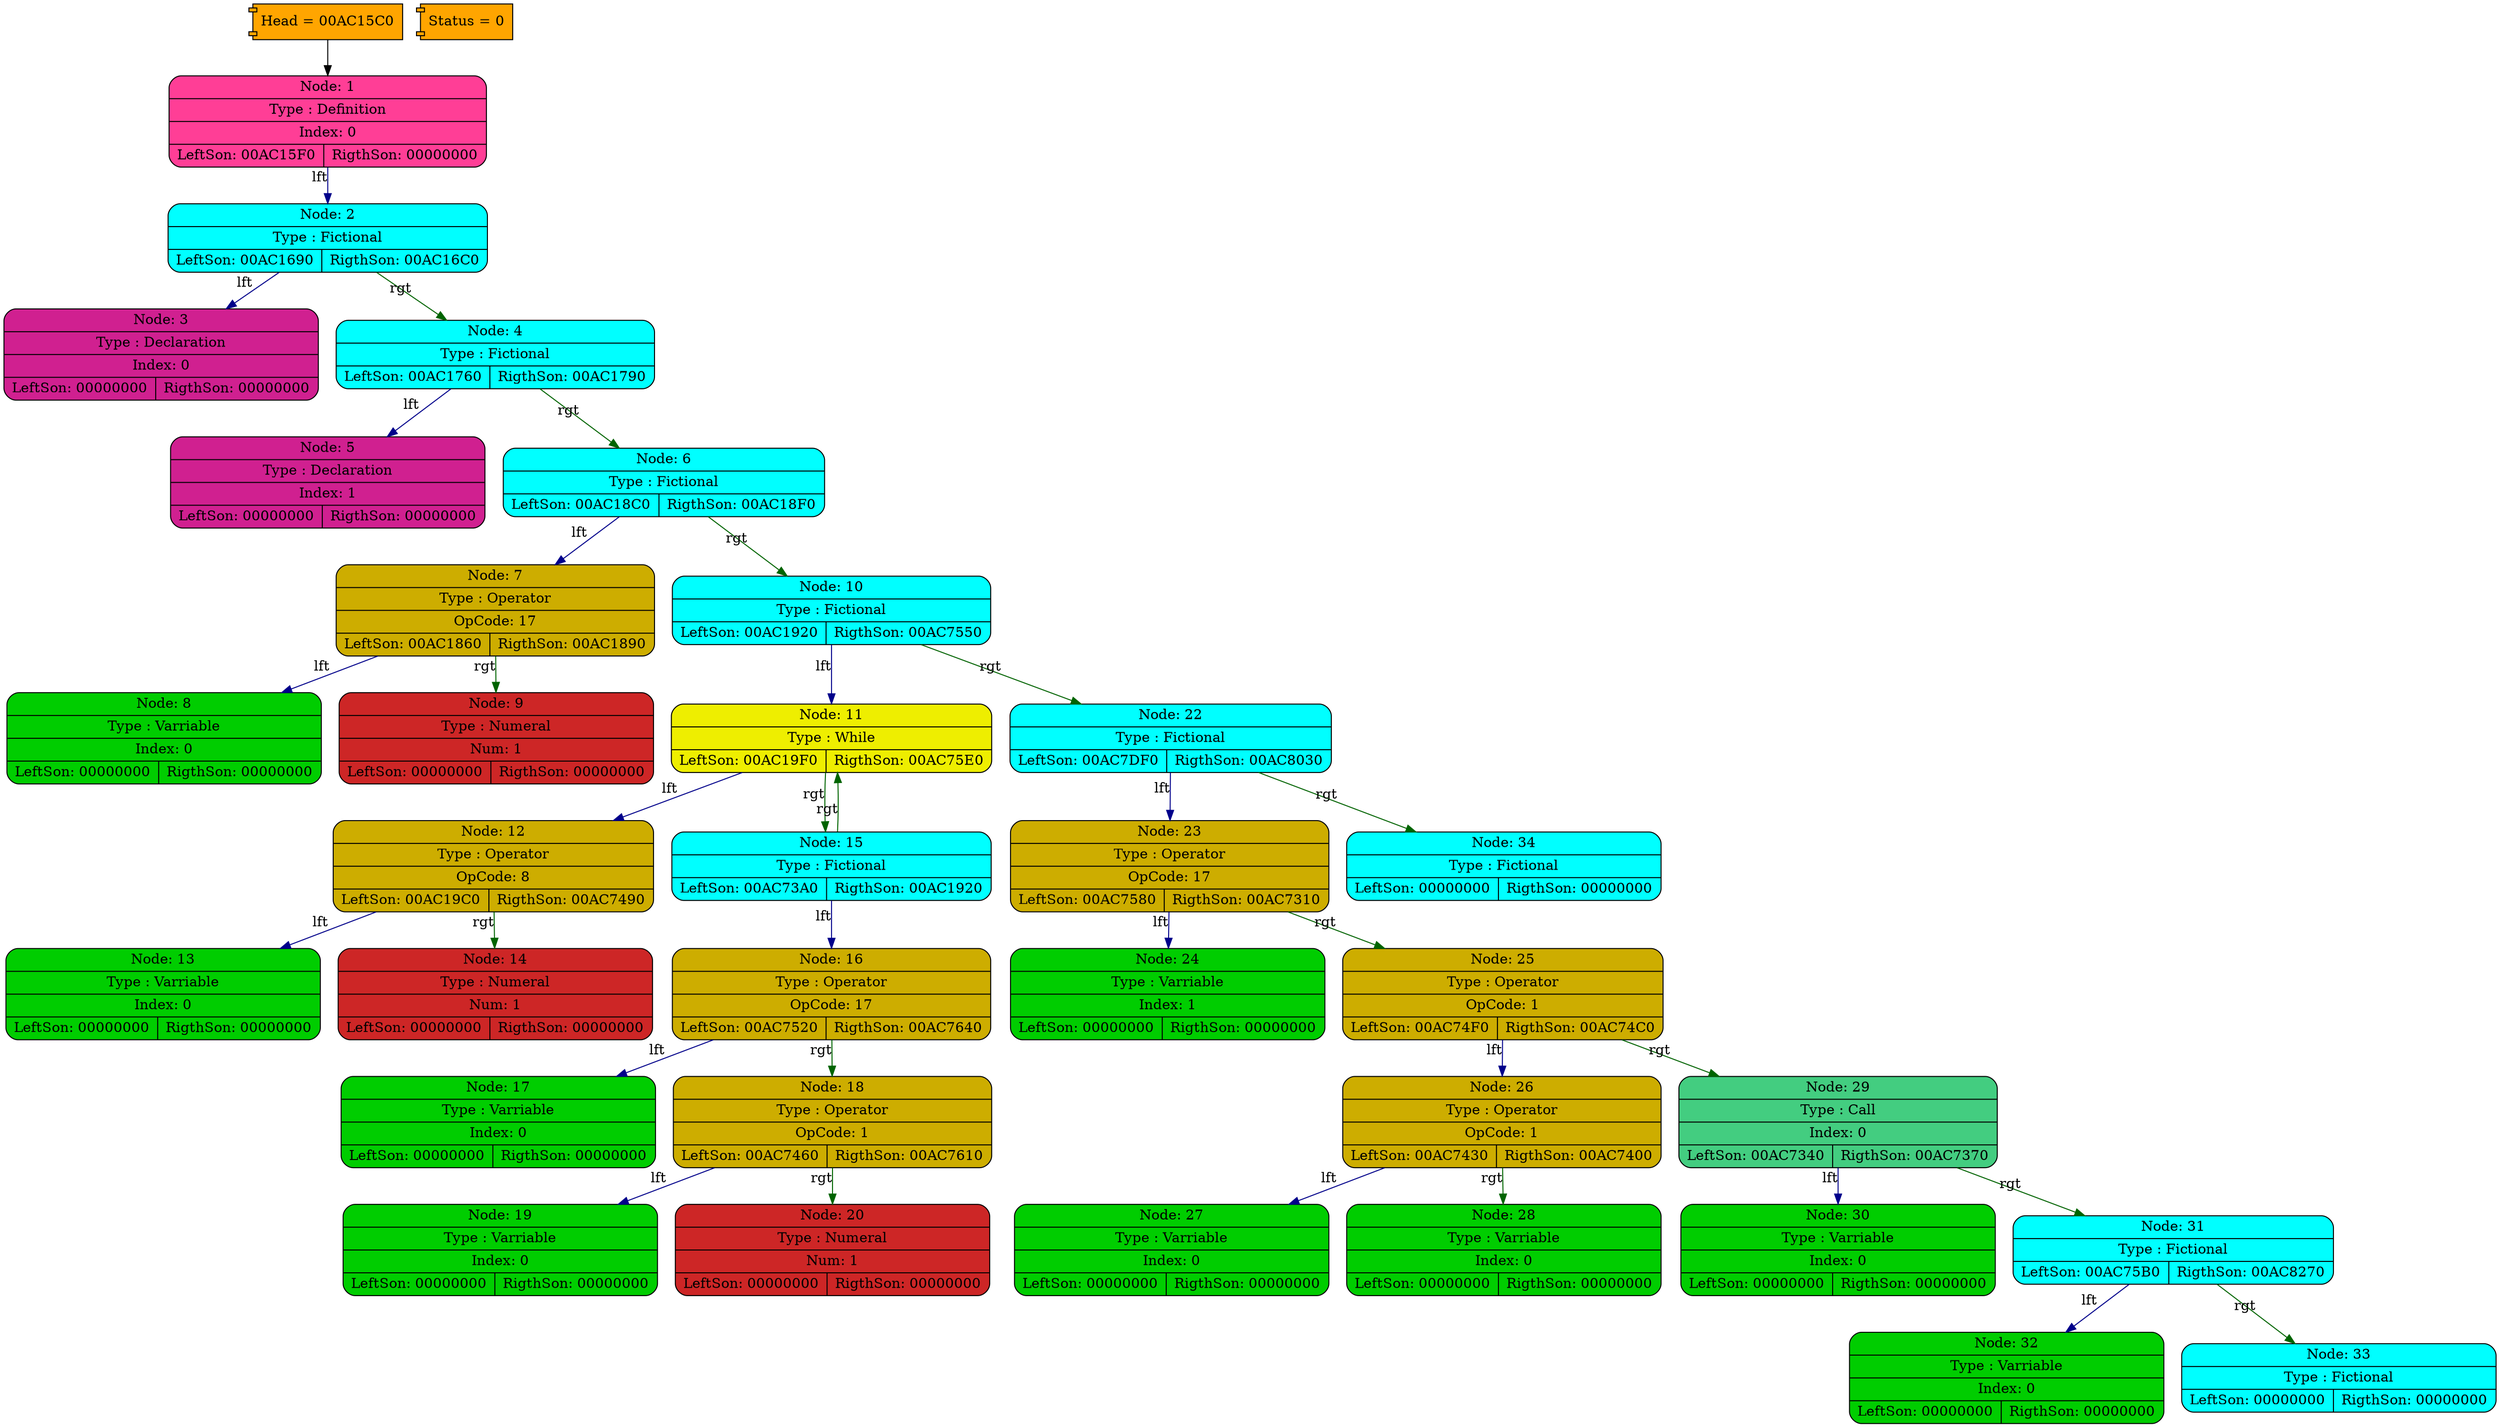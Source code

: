 digraph Tree {
   rankdir = TB;
   subgraph varriables {
       node[shape = component, style = filled, fillcolor = orange];
         Tree   [label = "Head = 00AC15C0"];
        Status  [label = "Status = 0"];
   }
   subgraph Nodes {
node1[shape = Mrecord, style = filled, fillcolor = violetred1, label = "{ Node: 1 | Type : Definition | Index: 0 |{ LeftSon: 00AC15F0 | RigthSon: 00000000} }" ];
       node1 -> node2[xlabel = "lft", color = "darkblue"];
node2[shape = Mrecord, style = filled, fillcolor = aqua, label = "{ Node: 2 | Type : Fictional |{ LeftSon: 00AC1690 | RigthSon: 00AC16C0} }" ];
       node2 -> node3[xlabel = "lft", color = "darkblue"];
node3[shape = Mrecord, style = filled, fillcolor = violetred, label = "{ Node: 3 | Type : Declaration | Index: 0 |{ LeftSon: 00000000 | RigthSon: 00000000} }" ];
       node2 -> node4[xlabel = "rgt", color = "darkgreen"];
node4[shape = Mrecord, style = filled, fillcolor = aqua, label = "{ Node: 4 | Type : Fictional |{ LeftSon: 00AC1760 | RigthSon: 00AC1790} }" ];
       node4 -> node5[xlabel = "lft", color = "darkblue"];
node5[shape = Mrecord, style = filled, fillcolor = violetred, label = "{ Node: 5 | Type : Declaration | Index: 1 |{ LeftSon: 00000000 | RigthSon: 00000000} }" ];
       node4 -> node6[xlabel = "rgt", color = "darkgreen"];
node6[shape = Mrecord, style = filled, fillcolor = aqua, label = "{ Node: 6 | Type : Fictional |{ LeftSon: 00AC18C0 | RigthSon: 00AC18F0} }" ];
       node6 -> node7[xlabel = "lft", color = "darkblue"];
node7[shape = Mrecord, style = filled, fillcolor = gold3, label = "{ Node: 7 | Type : Operator | OpCode: 17 |{ LeftSon: 00AC1860 | RigthSon: 00AC1890} }" ];
       node7 -> node8[xlabel = "lft", color = "darkblue"];
node8[shape = Mrecord, style = filled, fillcolor = green3, label = "{ Node: 8 | Type : Varriable | Index: 0 |{ LeftSon: 00000000 | RigthSon: 00000000} }" ];
       node7 -> node9[xlabel = "rgt", color = "darkgreen"];
node9[shape = Mrecord, style = filled, fillcolor = firebrick3, label = "{ Node: 9 | Type : Numeral | Num: 1 |{ LeftSon: 00000000 | RigthSon: 00000000} }" ];
       node6 -> node10[xlabel = "rgt", color = "darkgreen"];
node10[shape = Mrecord, style = filled, fillcolor = aqua, label = "{ Node: 10 | Type : Fictional |{ LeftSon: 00AC1920 | RigthSon: 00AC7550} }" ];
       node10 -> node11[xlabel = "lft", color = "darkblue"];
node11[shape = Mrecord, style = filled, fillcolor = yellow2, label = "{ Node: 11 | Type : While |{ LeftSon: 00AC19F0 | RigthSon: 00AC75E0} }" ];
       node11 -> node12[xlabel = "lft", color = "darkblue"];
node12[shape = Mrecord, style = filled, fillcolor = gold3, label = "{ Node: 12 | Type : Operator | OpCode: 8 |{ LeftSon: 00AC19C0 | RigthSon: 00AC7490} }" ];
       node12 -> node13[xlabel = "lft", color = "darkblue"];
node13[shape = Mrecord, style = filled, fillcolor = green3, label = "{ Node: 13 | Type : Varriable | Index: 0 |{ LeftSon: 00000000 | RigthSon: 00000000} }" ];
       node12 -> node14[xlabel = "rgt", color = "darkgreen"];
node14[shape = Mrecord, style = filled, fillcolor = firebrick3, label = "{ Node: 14 | Type : Numeral | Num: 1 |{ LeftSon: 00000000 | RigthSon: 00000000} }" ];
       node11 -> node15[xlabel = "rgt", color = "darkgreen"];
node15[shape = Mrecord, style = filled, fillcolor = aqua, label = "{ Node: 15 | Type : Fictional |{ LeftSon: 00AC73A0 | RigthSon: 00AC1920} }" ];
       node15 -> node16[xlabel = "lft", color = "darkblue"];
node16[shape = Mrecord, style = filled, fillcolor = gold3, label = "{ Node: 16 | Type : Operator | OpCode: 17 |{ LeftSon: 00AC7520 | RigthSon: 00AC7640} }" ];
       node16 -> node17[xlabel = "lft", color = "darkblue"];
node17[shape = Mrecord, style = filled, fillcolor = green3, label = "{ Node: 17 | Type : Varriable | Index: 0 |{ LeftSon: 00000000 | RigthSon: 00000000} }" ];
       node16 -> node18[xlabel = "rgt", color = "darkgreen"];
node18[shape = Mrecord, style = filled, fillcolor = gold3, label = "{ Node: 18 | Type : Operator | OpCode: 1 |{ LeftSon: 00AC7460 | RigthSon: 00AC7610} }" ];
       node18 -> node19[xlabel = "lft", color = "darkblue"];
node19[shape = Mrecord, style = filled, fillcolor = green3, label = "{ Node: 19 | Type : Varriable | Index: 0 |{ LeftSon: 00000000 | RigthSon: 00000000} }" ];
       node18 -> node20[xlabel = "rgt", color = "darkgreen"];
node20[shape = Mrecord, style = filled, fillcolor = firebrick3, label = "{ Node: 20 | Type : Numeral | Num: 1 |{ LeftSon: 00000000 | RigthSon: 00000000} }" ];
       node15 -> node11[xlabel = "rgt", color = "darkgreen"];
       node10 -> node22[xlabel = "rgt", color = "darkgreen"];
node22[shape = Mrecord, style = filled, fillcolor = aqua, label = "{ Node: 22 | Type : Fictional |{ LeftSon: 00AC7DF0 | RigthSon: 00AC8030} }" ];
       node22 -> node23[xlabel = "lft", color = "darkblue"];
node23[shape = Mrecord, style = filled, fillcolor = gold3, label = "{ Node: 23 | Type : Operator | OpCode: 17 |{ LeftSon: 00AC7580 | RigthSon: 00AC7310} }" ];
       node23 -> node24[xlabel = "lft", color = "darkblue"];
node24[shape = Mrecord, style = filled, fillcolor = green3, label = "{ Node: 24 | Type : Varriable | Index: 1 |{ LeftSon: 00000000 | RigthSon: 00000000} }" ];
       node23 -> node25[xlabel = "rgt", color = "darkgreen"];
node25[shape = Mrecord, style = filled, fillcolor = gold3, label = "{ Node: 25 | Type : Operator | OpCode: 1 |{ LeftSon: 00AC74F0 | RigthSon: 00AC74C0} }" ];
       node25 -> node26[xlabel = "lft", color = "darkblue"];
node26[shape = Mrecord, style = filled, fillcolor = gold3, label = "{ Node: 26 | Type : Operator | OpCode: 1 |{ LeftSon: 00AC7430 | RigthSon: 00AC7400} }" ];
       node26 -> node27[xlabel = "lft", color = "darkblue"];
node27[shape = Mrecord, style = filled, fillcolor = green3, label = "{ Node: 27 | Type : Varriable | Index: 0 |{ LeftSon: 00000000 | RigthSon: 00000000} }" ];
       node26 -> node28[xlabel = "rgt", color = "darkgreen"];
node28[shape = Mrecord, style = filled, fillcolor = green3, label = "{ Node: 28 | Type : Varriable | Index: 0 |{ LeftSon: 00000000 | RigthSon: 00000000} }" ];
       node25 -> node29[xlabel = "rgt", color = "darkgreen"];
node29[shape = Mrecord, style = filled, fillcolor = seagreen3, label = "{ Node: 29 | Type : Call | Index: 0 |{ LeftSon: 00AC7340 | RigthSon: 00AC7370} }" ];
       node29 -> node30[xlabel = "lft", color = "darkblue"];
node30[shape = Mrecord, style = filled, fillcolor = green3, label = "{ Node: 30 | Type : Varriable | Index: 0 |{ LeftSon: 00000000 | RigthSon: 00000000} }" ];
       node29 -> node31[xlabel = "rgt", color = "darkgreen"];
node31[shape = Mrecord, style = filled, fillcolor = aqua, label = "{ Node: 31 | Type : Fictional |{ LeftSon: 00AC75B0 | RigthSon: 00AC8270} }" ];
       node31 -> node32[xlabel = "lft", color = "darkblue"];
node32[shape = Mrecord, style = filled, fillcolor = green3, label = "{ Node: 32 | Type : Varriable | Index: 0 |{ LeftSon: 00000000 | RigthSon: 00000000} }" ];
       node31 -> node33[xlabel = "rgt", color = "darkgreen"];
node33[shape = Mrecord, style = filled, fillcolor = aqua, label = "{ Node: 33 | Type : Fictional |{ LeftSon: 00000000 | RigthSon: 00000000} }" ];
       node22 -> node34[xlabel = "rgt", color = "darkgreen"];
node34[shape = Mrecord, style = filled, fillcolor = aqua, label = "{ Node: 34 | Type : Fictional |{ LeftSon: 00000000 | RigthSon: 00000000} }" ];
   }
   Tree->node1;
}
